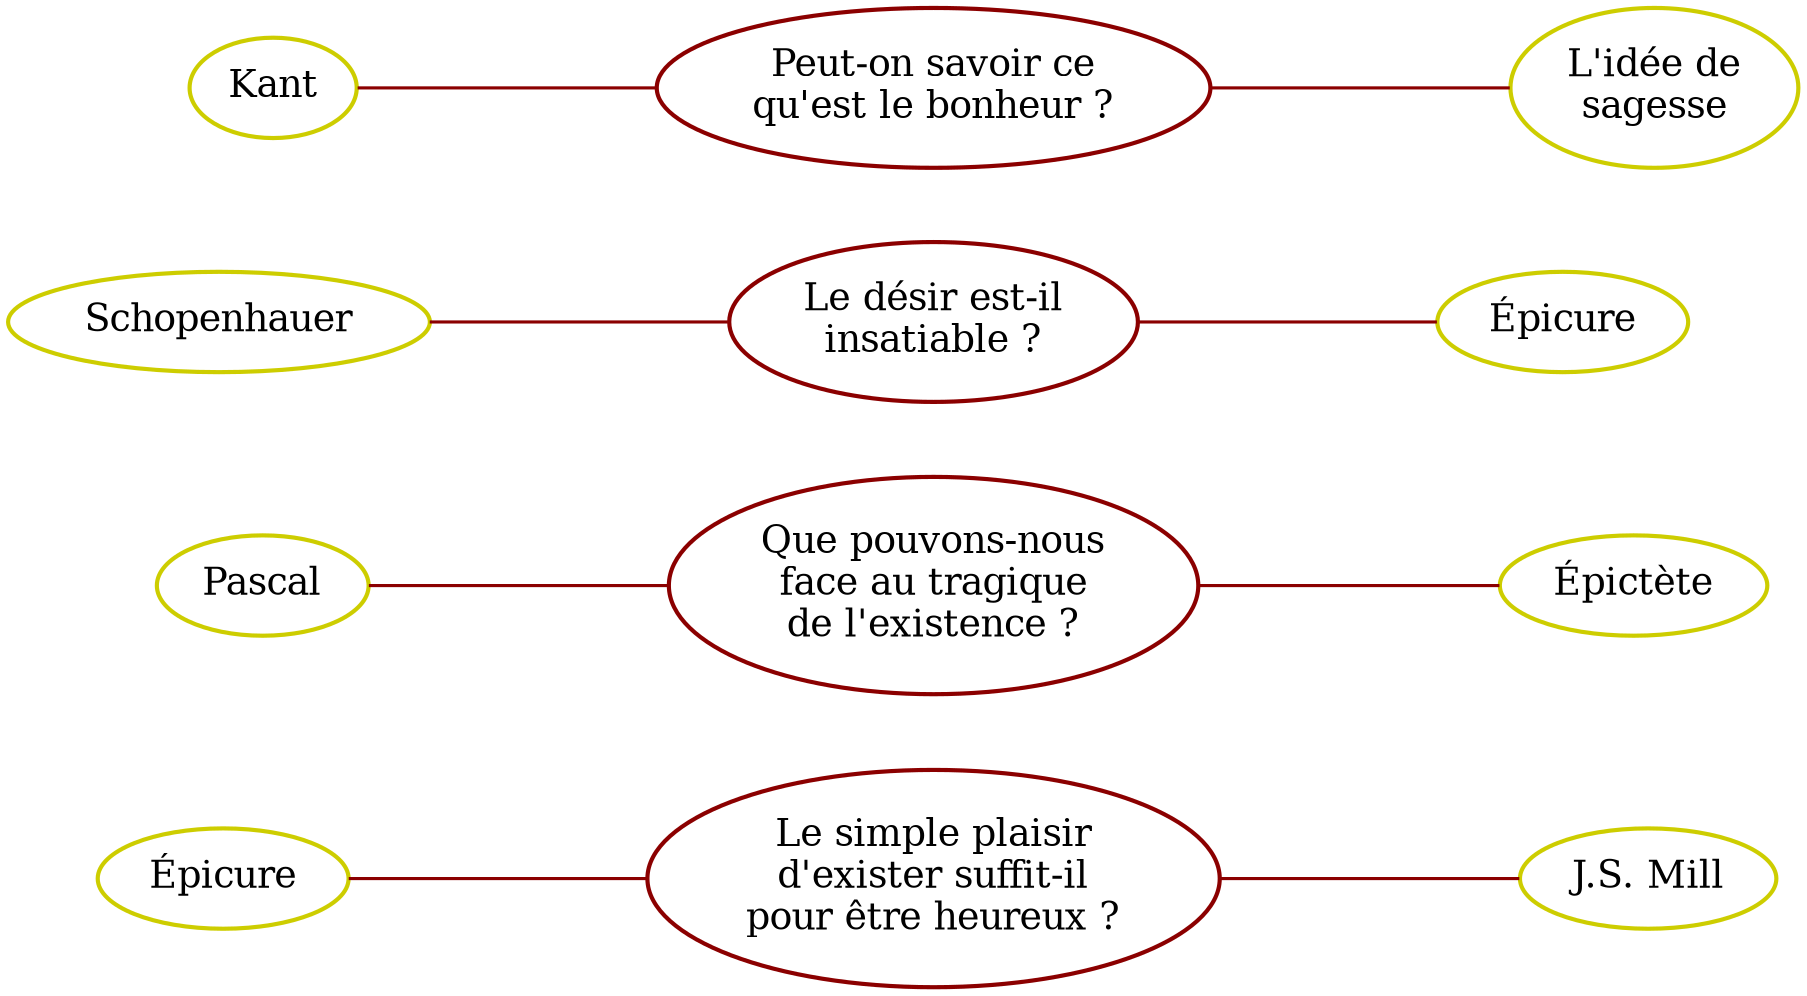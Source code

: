 digraph G {
nodesep=2
node[style=rounded, shape=oval, margin=0.1, color=red4, penwidth=2, fontsize=18]
edge[style=invis]

a[label="Peut-on savoir ce
qu'est le bonheur ?"]
b[label="Que pouvons-nous
face au tragique
de l'existence ?"]
c[label="Le désir est-il
insatiable ?"]
d[label="Le simple plaisir
d'exister suffit-il
pour être heureux ?"]

a->c->b->d

node[color=yellow3]
edge[style="", color=red4, penwidth=1.5,arrowhead=none, arrowtail=none]
{rank=same
a1->a[dir=back]
a->a2}
{rank=same
b1->b[dir=back]
b->b2}
{rank=same
c1->c[dir=back]
c->c2}
{rank=same
d1->d[dir=back]
d->d2}

a1[label="Kant"]
a2[label="L'idée de
sagesse"]
b1[label="Pascal"]
b2[label="Épictète"]
c1[label="Schopenhauer"]
c2[label="Épicure"]
d1[label="Épicure"]
d2[label="J.S. Mill"]



}